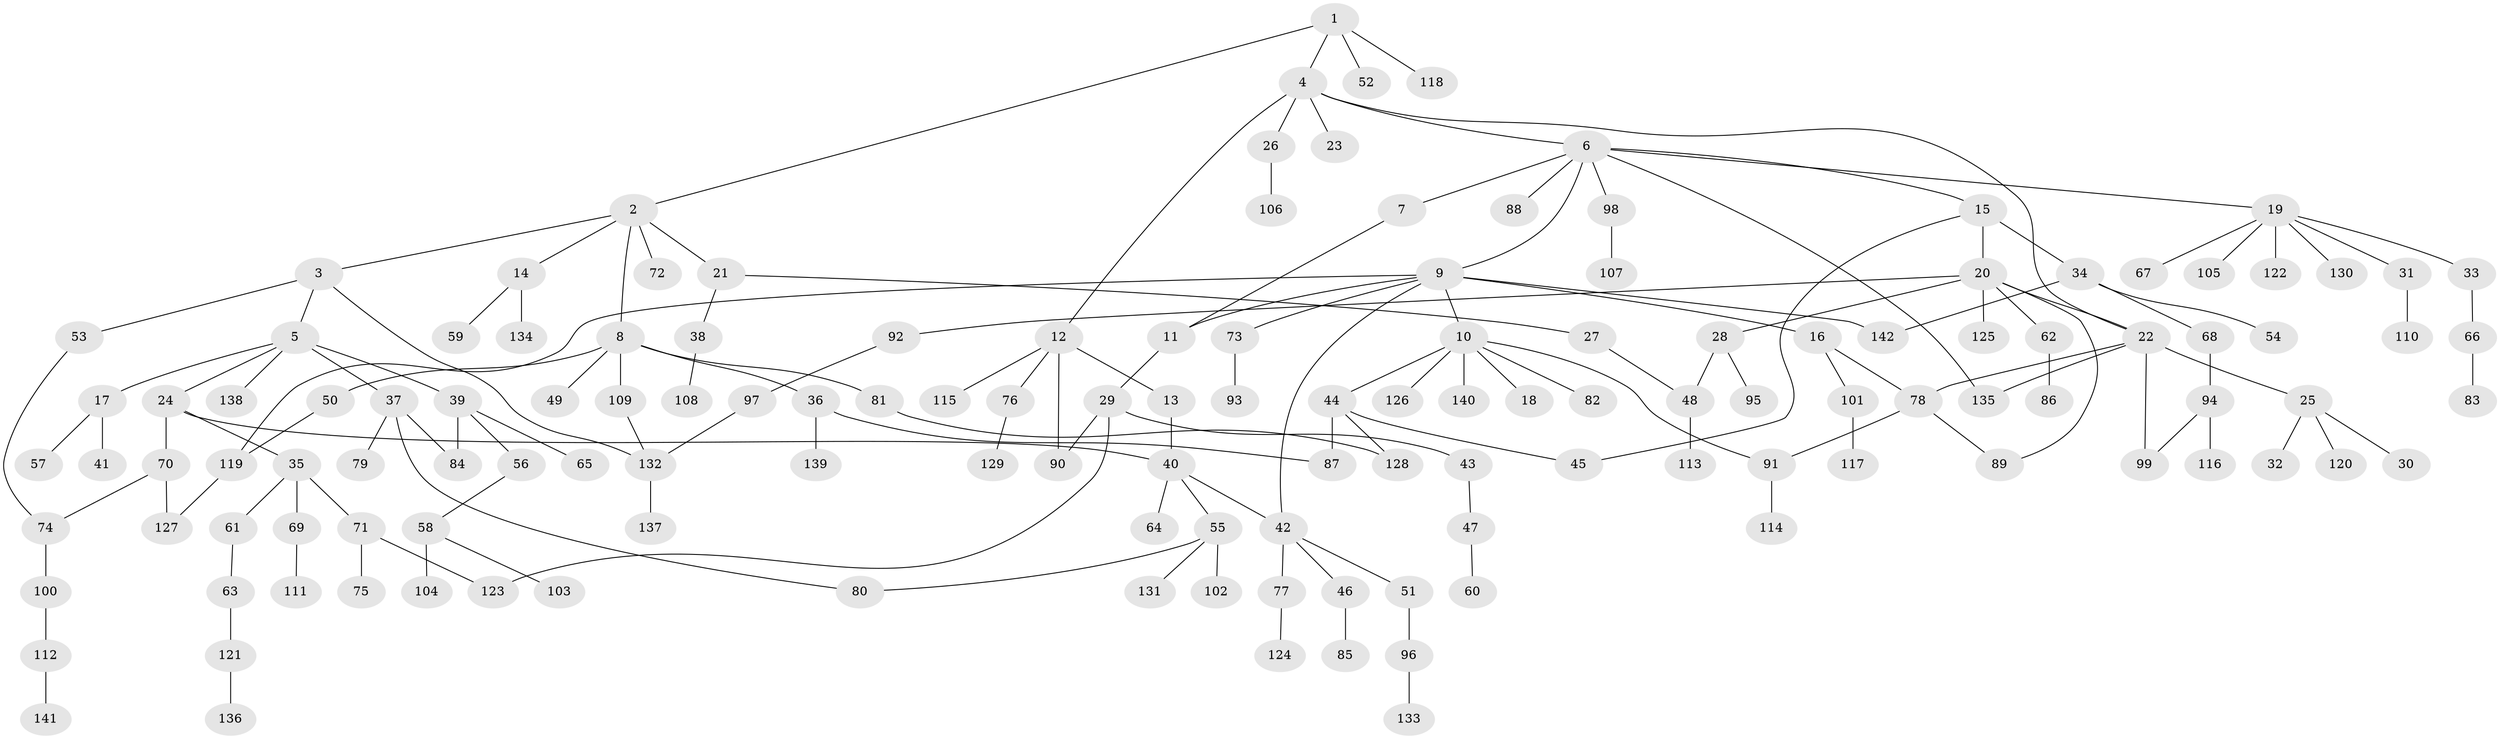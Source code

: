 // coarse degree distribution, {2: 0.3103448275862069, 5: 0.10344827586206896, 4: 0.10344827586206896, 6: 0.05172413793103448, 3: 0.1724137931034483, 8: 0.017241379310344827, 1: 0.2413793103448276}
// Generated by graph-tools (version 1.1) at 2025/48/03/04/25 22:48:57]
// undirected, 142 vertices, 164 edges
graph export_dot {
  node [color=gray90,style=filled];
  1;
  2;
  3;
  4;
  5;
  6;
  7;
  8;
  9;
  10;
  11;
  12;
  13;
  14;
  15;
  16;
  17;
  18;
  19;
  20;
  21;
  22;
  23;
  24;
  25;
  26;
  27;
  28;
  29;
  30;
  31;
  32;
  33;
  34;
  35;
  36;
  37;
  38;
  39;
  40;
  41;
  42;
  43;
  44;
  45;
  46;
  47;
  48;
  49;
  50;
  51;
  52;
  53;
  54;
  55;
  56;
  57;
  58;
  59;
  60;
  61;
  62;
  63;
  64;
  65;
  66;
  67;
  68;
  69;
  70;
  71;
  72;
  73;
  74;
  75;
  76;
  77;
  78;
  79;
  80;
  81;
  82;
  83;
  84;
  85;
  86;
  87;
  88;
  89;
  90;
  91;
  92;
  93;
  94;
  95;
  96;
  97;
  98;
  99;
  100;
  101;
  102;
  103;
  104;
  105;
  106;
  107;
  108;
  109;
  110;
  111;
  112;
  113;
  114;
  115;
  116;
  117;
  118;
  119;
  120;
  121;
  122;
  123;
  124;
  125;
  126;
  127;
  128;
  129;
  130;
  131;
  132;
  133;
  134;
  135;
  136;
  137;
  138;
  139;
  140;
  141;
  142;
  1 -- 2;
  1 -- 4;
  1 -- 52;
  1 -- 118;
  2 -- 3;
  2 -- 8;
  2 -- 14;
  2 -- 21;
  2 -- 72;
  3 -- 5;
  3 -- 53;
  3 -- 132;
  4 -- 6;
  4 -- 12;
  4 -- 23;
  4 -- 26;
  4 -- 22;
  5 -- 17;
  5 -- 24;
  5 -- 37;
  5 -- 39;
  5 -- 138;
  6 -- 7;
  6 -- 9;
  6 -- 15;
  6 -- 19;
  6 -- 88;
  6 -- 98;
  6 -- 135;
  7 -- 11;
  8 -- 36;
  8 -- 49;
  8 -- 50;
  8 -- 81;
  8 -- 109;
  9 -- 10;
  9 -- 16;
  9 -- 73;
  9 -- 142;
  9 -- 42;
  9 -- 11;
  9 -- 119;
  10 -- 18;
  10 -- 44;
  10 -- 82;
  10 -- 126;
  10 -- 140;
  10 -- 91;
  11 -- 29;
  12 -- 13;
  12 -- 76;
  12 -- 90;
  12 -- 115;
  13 -- 40;
  14 -- 59;
  14 -- 134;
  15 -- 20;
  15 -- 34;
  15 -- 45;
  16 -- 101;
  16 -- 78;
  17 -- 41;
  17 -- 57;
  19 -- 31;
  19 -- 33;
  19 -- 67;
  19 -- 105;
  19 -- 122;
  19 -- 130;
  20 -- 22;
  20 -- 28;
  20 -- 62;
  20 -- 92;
  20 -- 125;
  20 -- 89;
  21 -- 27;
  21 -- 38;
  22 -- 25;
  22 -- 78;
  22 -- 135;
  22 -- 99;
  24 -- 35;
  24 -- 40;
  24 -- 70;
  25 -- 30;
  25 -- 32;
  25 -- 120;
  26 -- 106;
  27 -- 48;
  28 -- 48;
  28 -- 95;
  29 -- 43;
  29 -- 90;
  29 -- 123;
  31 -- 110;
  33 -- 66;
  34 -- 54;
  34 -- 68;
  34 -- 142;
  35 -- 61;
  35 -- 69;
  35 -- 71;
  36 -- 139;
  36 -- 87;
  37 -- 79;
  37 -- 84;
  37 -- 80;
  38 -- 108;
  39 -- 56;
  39 -- 65;
  39 -- 84;
  40 -- 42;
  40 -- 55;
  40 -- 64;
  42 -- 46;
  42 -- 51;
  42 -- 77;
  43 -- 47;
  44 -- 45;
  44 -- 87;
  44 -- 128;
  46 -- 85;
  47 -- 60;
  48 -- 113;
  50 -- 119;
  51 -- 96;
  53 -- 74;
  55 -- 80;
  55 -- 102;
  55 -- 131;
  56 -- 58;
  58 -- 103;
  58 -- 104;
  61 -- 63;
  62 -- 86;
  63 -- 121;
  66 -- 83;
  68 -- 94;
  69 -- 111;
  70 -- 127;
  70 -- 74;
  71 -- 75;
  71 -- 123;
  73 -- 93;
  74 -- 100;
  76 -- 129;
  77 -- 124;
  78 -- 89;
  78 -- 91;
  81 -- 128;
  91 -- 114;
  92 -- 97;
  94 -- 99;
  94 -- 116;
  96 -- 133;
  97 -- 132;
  98 -- 107;
  100 -- 112;
  101 -- 117;
  109 -- 132;
  112 -- 141;
  119 -- 127;
  121 -- 136;
  132 -- 137;
}
